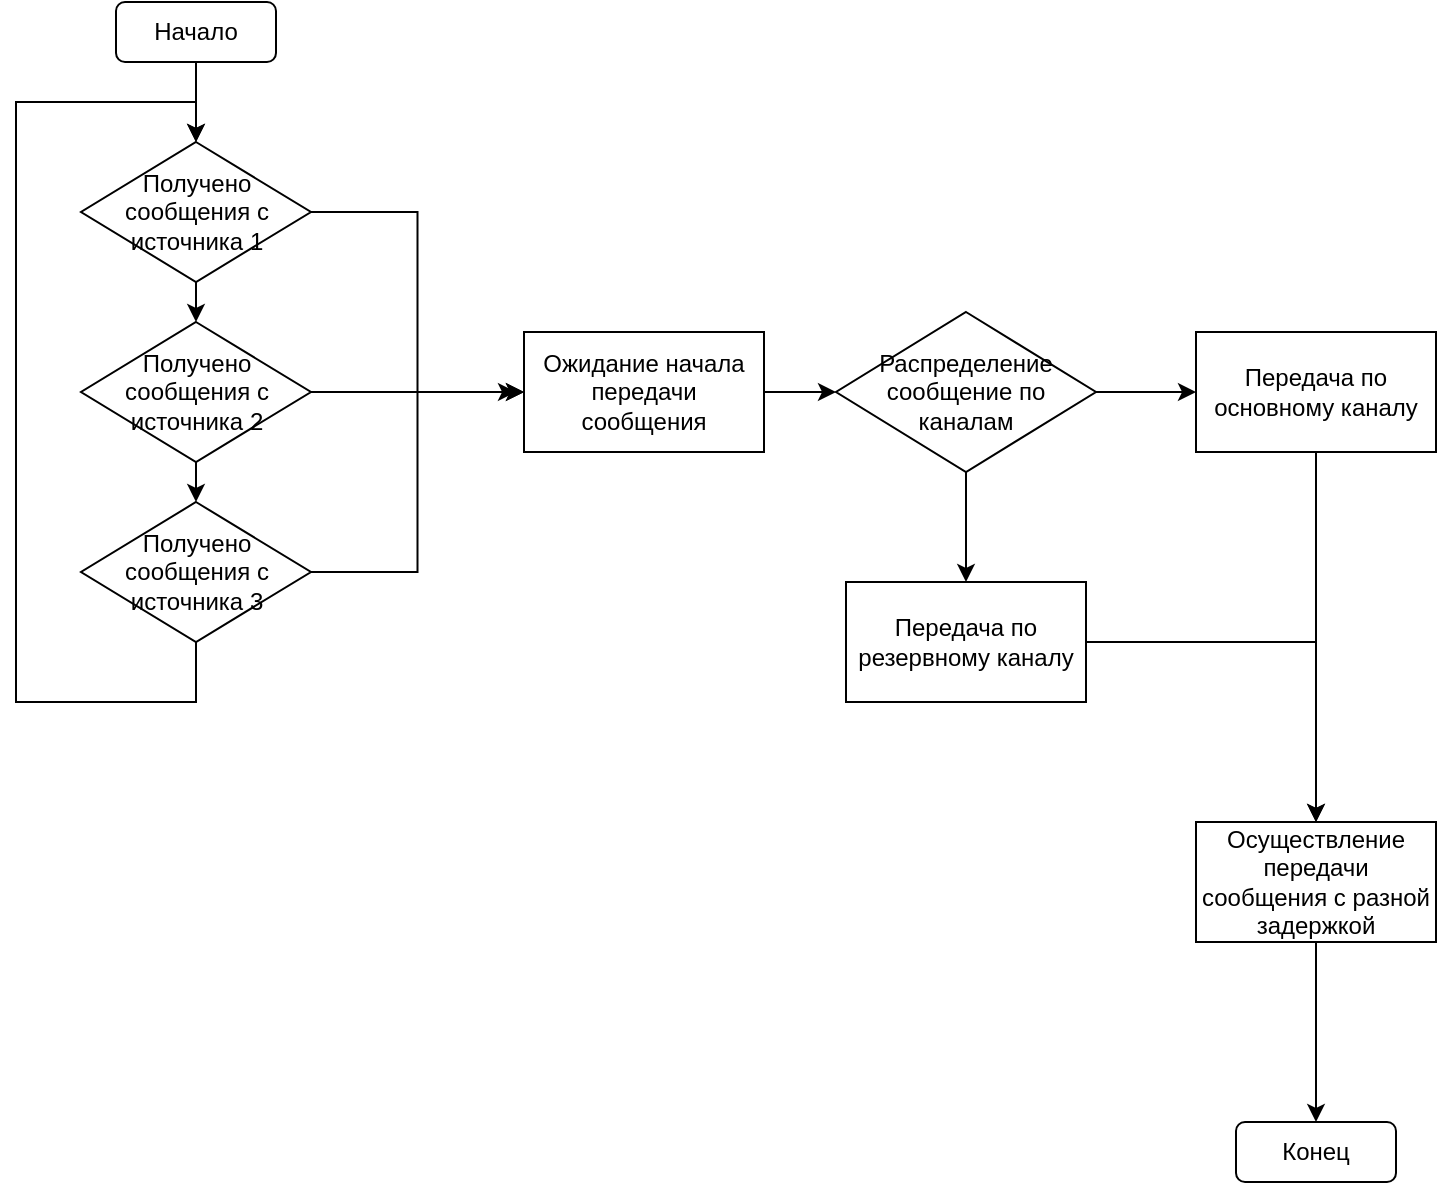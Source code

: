 <mxfile version="24.7.17">
  <diagram id="C5RBs43oDa-KdzZeNtuy" name="Page-1">
    <mxGraphModel dx="1434" dy="836" grid="1" gridSize="10" guides="1" tooltips="1" connect="1" arrows="1" fold="1" page="1" pageScale="1" pageWidth="827" pageHeight="1169" math="0" shadow="0">
      <root>
        <mxCell id="WIyWlLk6GJQsqaUBKTNV-0" />
        <mxCell id="WIyWlLk6GJQsqaUBKTNV-1" parent="WIyWlLk6GJQsqaUBKTNV-0" />
        <mxCell id="KUArcRJaXHNMXux8rkoZ-5" style="edgeStyle=orthogonalEdgeStyle;rounded=0;orthogonalLoop=1;jettySize=auto;html=1;exitX=0.5;exitY=1;exitDx=0;exitDy=0;entryX=0.5;entryY=0;entryDx=0;entryDy=0;" edge="1" parent="WIyWlLk6GJQsqaUBKTNV-1" source="KUArcRJaXHNMXux8rkoZ-0" target="KUArcRJaXHNMXux8rkoZ-2">
          <mxGeometry relative="1" as="geometry" />
        </mxCell>
        <mxCell id="KUArcRJaXHNMXux8rkoZ-0" value="Начало" style="rounded=1;whiteSpace=wrap;html=1;" vertex="1" parent="WIyWlLk6GJQsqaUBKTNV-1">
          <mxGeometry x="90" y="20" width="80" height="30" as="geometry" />
        </mxCell>
        <mxCell id="KUArcRJaXHNMXux8rkoZ-1" value="Конец" style="rounded=1;whiteSpace=wrap;html=1;" vertex="1" parent="WIyWlLk6GJQsqaUBKTNV-1">
          <mxGeometry x="650" y="580" width="80" height="30" as="geometry" />
        </mxCell>
        <mxCell id="KUArcRJaXHNMXux8rkoZ-6" style="edgeStyle=orthogonalEdgeStyle;rounded=0;orthogonalLoop=1;jettySize=auto;html=1;exitX=0.5;exitY=1;exitDx=0;exitDy=0;entryX=0.5;entryY=0;entryDx=0;entryDy=0;" edge="1" parent="WIyWlLk6GJQsqaUBKTNV-1" source="KUArcRJaXHNMXux8rkoZ-2" target="KUArcRJaXHNMXux8rkoZ-3">
          <mxGeometry relative="1" as="geometry" />
        </mxCell>
        <mxCell id="KUArcRJaXHNMXux8rkoZ-9" style="edgeStyle=orthogonalEdgeStyle;rounded=0;orthogonalLoop=1;jettySize=auto;html=1;entryX=0;entryY=0.5;entryDx=0;entryDy=0;" edge="1" parent="WIyWlLk6GJQsqaUBKTNV-1" source="KUArcRJaXHNMXux8rkoZ-2" target="KUArcRJaXHNMXux8rkoZ-8">
          <mxGeometry relative="1" as="geometry" />
        </mxCell>
        <mxCell id="KUArcRJaXHNMXux8rkoZ-2" value="Получено сообщения с источника 1" style="rhombus;whiteSpace=wrap;html=1;" vertex="1" parent="WIyWlLk6GJQsqaUBKTNV-1">
          <mxGeometry x="72.5" y="90" width="115" height="70" as="geometry" />
        </mxCell>
        <mxCell id="KUArcRJaXHNMXux8rkoZ-7" style="edgeStyle=orthogonalEdgeStyle;rounded=0;orthogonalLoop=1;jettySize=auto;html=1;exitX=0.5;exitY=1;exitDx=0;exitDy=0;entryX=0.5;entryY=0;entryDx=0;entryDy=0;" edge="1" parent="WIyWlLk6GJQsqaUBKTNV-1" source="KUArcRJaXHNMXux8rkoZ-3" target="KUArcRJaXHNMXux8rkoZ-4">
          <mxGeometry relative="1" as="geometry" />
        </mxCell>
        <mxCell id="KUArcRJaXHNMXux8rkoZ-10" style="edgeStyle=orthogonalEdgeStyle;rounded=0;orthogonalLoop=1;jettySize=auto;html=1;" edge="1" parent="WIyWlLk6GJQsqaUBKTNV-1" source="KUArcRJaXHNMXux8rkoZ-3">
          <mxGeometry relative="1" as="geometry">
            <mxPoint x="290" y="215" as="targetPoint" />
          </mxGeometry>
        </mxCell>
        <mxCell id="KUArcRJaXHNMXux8rkoZ-3" value="Получено сообщения с источника 2" style="rhombus;whiteSpace=wrap;html=1;" vertex="1" parent="WIyWlLk6GJQsqaUBKTNV-1">
          <mxGeometry x="72.5" y="180" width="115" height="70" as="geometry" />
        </mxCell>
        <mxCell id="KUArcRJaXHNMXux8rkoZ-11" style="edgeStyle=orthogonalEdgeStyle;rounded=0;orthogonalLoop=1;jettySize=auto;html=1;entryX=0;entryY=0.5;entryDx=0;entryDy=0;" edge="1" parent="WIyWlLk6GJQsqaUBKTNV-1" source="KUArcRJaXHNMXux8rkoZ-4" target="KUArcRJaXHNMXux8rkoZ-8">
          <mxGeometry relative="1" as="geometry" />
        </mxCell>
        <mxCell id="KUArcRJaXHNMXux8rkoZ-22" style="edgeStyle=orthogonalEdgeStyle;rounded=0;orthogonalLoop=1;jettySize=auto;html=1;entryX=0.5;entryY=0;entryDx=0;entryDy=0;" edge="1" parent="WIyWlLk6GJQsqaUBKTNV-1" source="KUArcRJaXHNMXux8rkoZ-4" target="KUArcRJaXHNMXux8rkoZ-2">
          <mxGeometry relative="1" as="geometry">
            <Array as="points">
              <mxPoint x="130" y="370" />
              <mxPoint x="40" y="370" />
              <mxPoint x="40" y="70" />
              <mxPoint x="130" y="70" />
            </Array>
          </mxGeometry>
        </mxCell>
        <mxCell id="KUArcRJaXHNMXux8rkoZ-4" value="Получено сообщения с источника 3" style="rhombus;whiteSpace=wrap;html=1;" vertex="1" parent="WIyWlLk6GJQsqaUBKTNV-1">
          <mxGeometry x="72.5" y="270" width="115" height="70" as="geometry" />
        </mxCell>
        <mxCell id="KUArcRJaXHNMXux8rkoZ-13" style="edgeStyle=orthogonalEdgeStyle;rounded=0;orthogonalLoop=1;jettySize=auto;html=1;entryX=0;entryY=0.5;entryDx=0;entryDy=0;" edge="1" parent="WIyWlLk6GJQsqaUBKTNV-1" source="KUArcRJaXHNMXux8rkoZ-8" target="KUArcRJaXHNMXux8rkoZ-12">
          <mxGeometry relative="1" as="geometry" />
        </mxCell>
        <mxCell id="KUArcRJaXHNMXux8rkoZ-8" value="Ожидание начала передачи сообщения" style="rounded=0;whiteSpace=wrap;html=1;" vertex="1" parent="WIyWlLk6GJQsqaUBKTNV-1">
          <mxGeometry x="294" y="185" width="120" height="60" as="geometry" />
        </mxCell>
        <mxCell id="KUArcRJaXHNMXux8rkoZ-16" style="edgeStyle=orthogonalEdgeStyle;rounded=0;orthogonalLoop=1;jettySize=auto;html=1;entryX=0.5;entryY=0;entryDx=0;entryDy=0;" edge="1" parent="WIyWlLk6GJQsqaUBKTNV-1" source="KUArcRJaXHNMXux8rkoZ-12" target="KUArcRJaXHNMXux8rkoZ-15">
          <mxGeometry relative="1" as="geometry" />
        </mxCell>
        <mxCell id="KUArcRJaXHNMXux8rkoZ-17" style="edgeStyle=orthogonalEdgeStyle;rounded=0;orthogonalLoop=1;jettySize=auto;html=1;entryX=0;entryY=0.5;entryDx=0;entryDy=0;" edge="1" parent="WIyWlLk6GJQsqaUBKTNV-1" source="KUArcRJaXHNMXux8rkoZ-12" target="KUArcRJaXHNMXux8rkoZ-14">
          <mxGeometry relative="1" as="geometry" />
        </mxCell>
        <mxCell id="KUArcRJaXHNMXux8rkoZ-12" value="Распределение сообщение по каналам" style="rhombus;whiteSpace=wrap;html=1;" vertex="1" parent="WIyWlLk6GJQsqaUBKTNV-1">
          <mxGeometry x="450" y="175" width="130" height="80" as="geometry" />
        </mxCell>
        <mxCell id="KUArcRJaXHNMXux8rkoZ-20" style="edgeStyle=orthogonalEdgeStyle;rounded=0;orthogonalLoop=1;jettySize=auto;html=1;entryX=0.5;entryY=0;entryDx=0;entryDy=0;" edge="1" parent="WIyWlLk6GJQsqaUBKTNV-1" source="KUArcRJaXHNMXux8rkoZ-14" target="KUArcRJaXHNMXux8rkoZ-18">
          <mxGeometry relative="1" as="geometry" />
        </mxCell>
        <mxCell id="KUArcRJaXHNMXux8rkoZ-14" value="Передача по основному каналу" style="rounded=0;whiteSpace=wrap;html=1;" vertex="1" parent="WIyWlLk6GJQsqaUBKTNV-1">
          <mxGeometry x="630" y="185" width="120" height="60" as="geometry" />
        </mxCell>
        <mxCell id="KUArcRJaXHNMXux8rkoZ-19" style="edgeStyle=orthogonalEdgeStyle;rounded=0;orthogonalLoop=1;jettySize=auto;html=1;entryX=0.5;entryY=0;entryDx=0;entryDy=0;" edge="1" parent="WIyWlLk6GJQsqaUBKTNV-1" source="KUArcRJaXHNMXux8rkoZ-15" target="KUArcRJaXHNMXux8rkoZ-18">
          <mxGeometry relative="1" as="geometry" />
        </mxCell>
        <mxCell id="KUArcRJaXHNMXux8rkoZ-15" value="Передача по резервному каналу" style="rounded=0;whiteSpace=wrap;html=1;" vertex="1" parent="WIyWlLk6GJQsqaUBKTNV-1">
          <mxGeometry x="455" y="310" width="120" height="60" as="geometry" />
        </mxCell>
        <mxCell id="KUArcRJaXHNMXux8rkoZ-21" style="edgeStyle=orthogonalEdgeStyle;rounded=0;orthogonalLoop=1;jettySize=auto;html=1;entryX=0.5;entryY=0;entryDx=0;entryDy=0;" edge="1" parent="WIyWlLk6GJQsqaUBKTNV-1" source="KUArcRJaXHNMXux8rkoZ-18" target="KUArcRJaXHNMXux8rkoZ-1">
          <mxGeometry relative="1" as="geometry" />
        </mxCell>
        <mxCell id="KUArcRJaXHNMXux8rkoZ-18" value="Осуществление передачи сообщения с разной задержкой" style="rounded=0;whiteSpace=wrap;html=1;" vertex="1" parent="WIyWlLk6GJQsqaUBKTNV-1">
          <mxGeometry x="630" y="430" width="120" height="60" as="geometry" />
        </mxCell>
      </root>
    </mxGraphModel>
  </diagram>
</mxfile>
